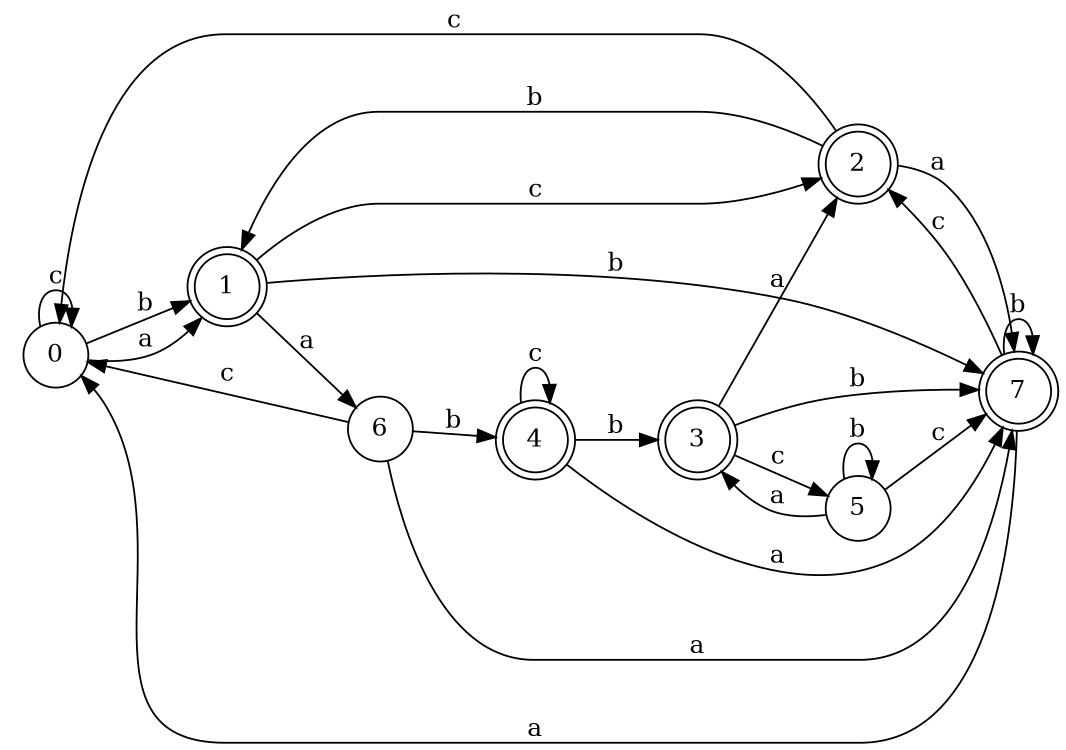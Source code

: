 digraph n7_8 {
__start0 [label="" shape="none"];

rankdir=LR;
size="8,5";

s0 [style="filled", color="black", fillcolor="white" shape="circle", label="0"];
s1 [style="rounded,filled", color="black", fillcolor="white" shape="doublecircle", label="1"];
s2 [style="rounded,filled", color="black", fillcolor="white" shape="doublecircle", label="2"];
s3 [style="rounded,filled", color="black", fillcolor="white" shape="doublecircle", label="3"];
s4 [style="rounded,filled", color="black", fillcolor="white" shape="doublecircle", label="4"];
s5 [style="filled", color="black", fillcolor="white" shape="circle", label="5"];
s6 [style="filled", color="black", fillcolor="white" shape="circle", label="6"];
s7 [style="rounded,filled", color="black", fillcolor="white" shape="doublecircle", label="7"];
s0 -> s1 [label="a"];
s0 -> s1 [label="b"];
s0 -> s0 [label="c"];
s1 -> s6 [label="a"];
s1 -> s7 [label="b"];
s1 -> s2 [label="c"];
s2 -> s7 [label="a"];
s2 -> s1 [label="b"];
s2 -> s0 [label="c"];
s3 -> s2 [label="a"];
s3 -> s7 [label="b"];
s3 -> s5 [label="c"];
s4 -> s7 [label="a"];
s4 -> s3 [label="b"];
s4 -> s4 [label="c"];
s5 -> s3 [label="a"];
s5 -> s5 [label="b"];
s5 -> s7 [label="c"];
s6 -> s7 [label="a"];
s6 -> s4 [label="b"];
s6 -> s0 [label="c"];
s7 -> s0 [label="a"];
s7 -> s7 [label="b"];
s7 -> s2 [label="c"];

}